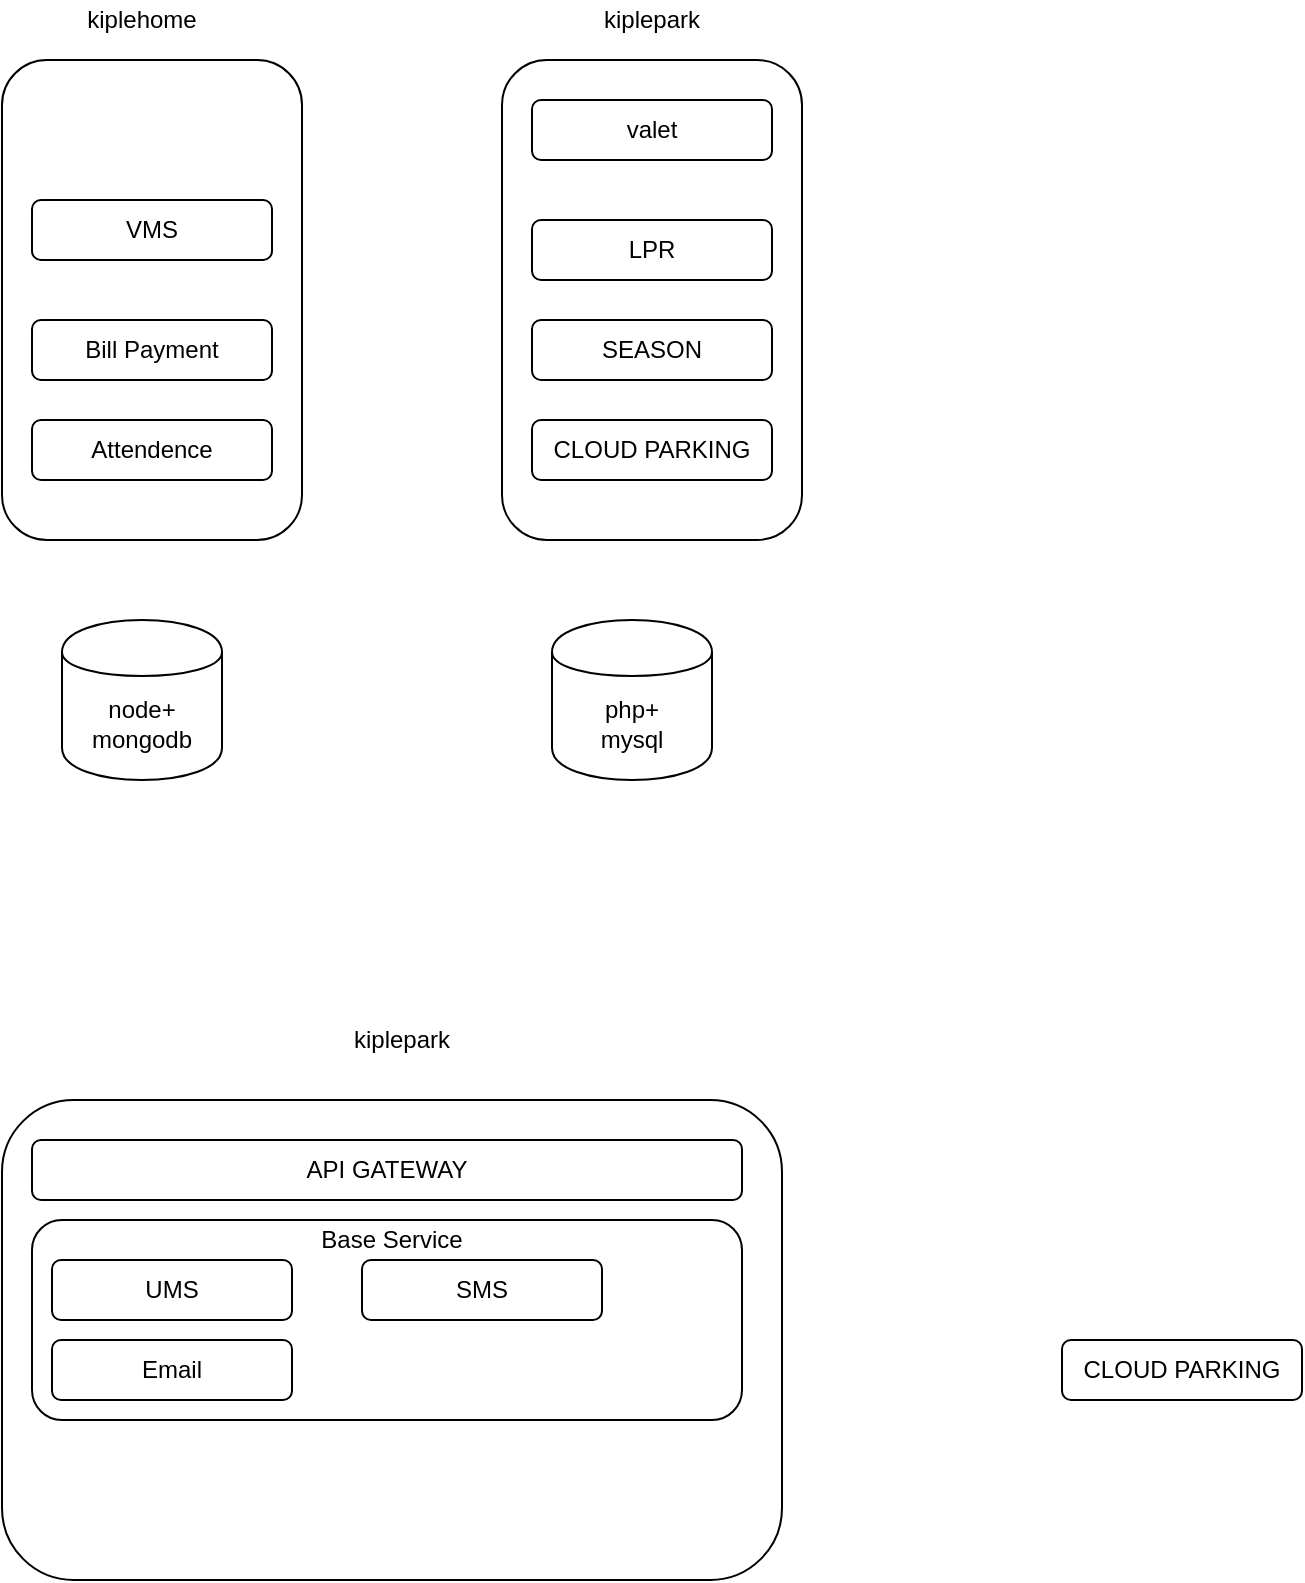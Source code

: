 <mxfile version="12.3.8" type="github" pages="2"><diagram id="0H-zC2-0R3sZy4OjrHl7" name="第 1 页"><mxGraphModel dx="854" dy="424" grid="1" gridSize="10" guides="1" tooltips="1" connect="1" arrows="1" fold="1" page="1" pageScale="1" pageWidth="827" pageHeight="1169" math="0" shadow="0"><root><mxCell id="0"/><mxCell id="1" parent="0"/><mxCell id="Smt2OXMbTNINIB3azjr3-1" value="" style="rounded=1;whiteSpace=wrap;html=1;" vertex="1" parent="1"><mxGeometry x="130" y="60" width="150" height="240" as="geometry"/></mxCell><mxCell id="Smt2OXMbTNINIB3azjr3-2" value="" style="rounded=1;whiteSpace=wrap;html=1;" vertex="1" parent="1"><mxGeometry x="380" y="60" width="150" height="240" as="geometry"/></mxCell><mxCell id="Smt2OXMbTNINIB3azjr3-3" value="kiplehome" style="text;html=1;strokeColor=none;fillColor=none;align=center;verticalAlign=middle;whiteSpace=wrap;rounded=0;" vertex="1" parent="1"><mxGeometry x="150" y="30" width="100" height="20" as="geometry"/></mxCell><mxCell id="Smt2OXMbTNINIB3azjr3-4" value="kiplepark" style="text;html=1;strokeColor=none;fillColor=none;align=center;verticalAlign=middle;whiteSpace=wrap;rounded=0;" vertex="1" parent="1"><mxGeometry x="405" y="30" width="100" height="20" as="geometry"/></mxCell><mxCell id="Smt2OXMbTNINIB3azjr3-6" value="VMS" style="rounded=1;whiteSpace=wrap;html=1;" vertex="1" parent="1"><mxGeometry x="145" y="130" width="120" height="30" as="geometry"/></mxCell><mxCell id="Smt2OXMbTNINIB3azjr3-7" value="Bill Payment" style="rounded=1;whiteSpace=wrap;html=1;" vertex="1" parent="1"><mxGeometry x="145" y="190" width="120" height="30" as="geometry"/></mxCell><mxCell id="Smt2OXMbTNINIB3azjr3-9" value="Attendence" style="rounded=1;whiteSpace=wrap;html=1;" vertex="1" parent="1"><mxGeometry x="145" y="240" width="120" height="30" as="geometry"/></mxCell><mxCell id="Smt2OXMbTNINIB3azjr3-12" value="valet" style="rounded=1;whiteSpace=wrap;html=1;" vertex="1" parent="1"><mxGeometry x="395" y="80" width="120" height="30" as="geometry"/></mxCell><mxCell id="Smt2OXMbTNINIB3azjr3-13" value="LPR" style="rounded=1;whiteSpace=wrap;html=1;" vertex="1" parent="1"><mxGeometry x="395" y="140" width="120" height="30" as="geometry"/></mxCell><mxCell id="Smt2OXMbTNINIB3azjr3-14" value="SEASON" style="rounded=1;whiteSpace=wrap;html=1;" vertex="1" parent="1"><mxGeometry x="395" y="190" width="120" height="30" as="geometry"/></mxCell><mxCell id="Smt2OXMbTNINIB3azjr3-17" value="CLOUD PARKING" style="rounded=1;whiteSpace=wrap;html=1;" vertex="1" parent="1"><mxGeometry x="395" y="240" width="120" height="30" as="geometry"/></mxCell><mxCell id="Smt2OXMbTNINIB3azjr3-18" value="" style="rounded=1;whiteSpace=wrap;html=1;" vertex="1" parent="1"><mxGeometry x="130" y="580" width="390" height="240" as="geometry"/></mxCell><mxCell id="Smt2OXMbTNINIB3azjr3-19" value="kiplepark" style="text;html=1;strokeColor=none;fillColor=none;align=center;verticalAlign=middle;whiteSpace=wrap;rounded=0;" vertex="1" parent="1"><mxGeometry x="280" y="540" width="100" height="20" as="geometry"/></mxCell><mxCell id="Smt2OXMbTNINIB3azjr3-20" value="API GATEWAY" style="rounded=1;whiteSpace=wrap;html=1;" vertex="1" parent="1"><mxGeometry x="145" y="600" width="355" height="30" as="geometry"/></mxCell><mxCell id="Smt2OXMbTNINIB3azjr3-21" value="" style="rounded=1;whiteSpace=wrap;html=1;" vertex="1" parent="1"><mxGeometry x="145" y="640" width="355" height="100" as="geometry"/></mxCell><mxCell id="Smt2OXMbTNINIB3azjr3-22" value="UMS" style="rounded=1;whiteSpace=wrap;html=1;" vertex="1" parent="1"><mxGeometry x="155" y="660" width="120" height="30" as="geometry"/></mxCell><mxCell id="Smt2OXMbTNINIB3azjr3-23" value="CLOUD PARKING" style="rounded=1;whiteSpace=wrap;html=1;" vertex="1" parent="1"><mxGeometry x="660" y="700" width="120" height="30" as="geometry"/></mxCell><mxCell id="Smt2OXMbTNINIB3azjr3-24" value="Base Service" style="text;html=1;strokeColor=none;fillColor=none;align=center;verticalAlign=middle;whiteSpace=wrap;rounded=0;" vertex="1" parent="1"><mxGeometry x="285" y="640" width="80" height="20" as="geometry"/></mxCell><mxCell id="Smt2OXMbTNINIB3azjr3-25" value="Email" style="rounded=1;whiteSpace=wrap;html=1;" vertex="1" parent="1"><mxGeometry x="155" y="700" width="120" height="30" as="geometry"/></mxCell><mxCell id="Smt2OXMbTNINIB3azjr3-26" value="SMS" style="rounded=1;whiteSpace=wrap;html=1;" vertex="1" parent="1"><mxGeometry x="310" y="660" width="120" height="30" as="geometry"/></mxCell><mxCell id="Smt2OXMbTNINIB3azjr3-29" value="node+&lt;br&gt;mongodb" style="shape=cylinder;whiteSpace=wrap;html=1;boundedLbl=1;backgroundOutline=1;" vertex="1" parent="1"><mxGeometry x="160" y="340" width="80" height="80" as="geometry"/></mxCell><mxCell id="Smt2OXMbTNINIB3azjr3-30" value="php+&lt;br&gt;mysql" style="shape=cylinder;whiteSpace=wrap;html=1;boundedLbl=1;backgroundOutline=1;" vertex="1" parent="1"><mxGeometry x="405" y="340" width="80" height="80" as="geometry"/></mxCell></root></mxGraphModel></diagram><diagram id="cUeJUDqJahE6cD4y8AzB" name="第 2 页"><mxGraphModel dx="1832" dy="1668" grid="1" gridSize="10" guides="1" tooltips="1" connect="1" arrows="1" fold="1" page="1" pageScale="1" pageWidth="827" pageHeight="1169" math="0" shadow="0"><root><mxCell id="eZUKuvoRVgsEIbDF9PON-0"/><mxCell id="eZUKuvoRVgsEIbDF9PON-1" parent="eZUKuvoRVgsEIbDF9PON-0"/><mxCell id="eZUKuvoRVgsEIbDF9PON-11" style="edgeStyle=orthogonalEdgeStyle;rounded=0;orthogonalLoop=1;jettySize=auto;html=1;exitX=0.5;exitY=1;exitDx=0;exitDy=0;" edge="1" parent="eZUKuvoRVgsEIbDF9PON-1" source="eZUKuvoRVgsEIbDF9PON-2" target="eZUKuvoRVgsEIbDF9PON-3"><mxGeometry relative="1" as="geometry"/></mxCell><mxCell id="eZUKuvoRVgsEIbDF9PON-12" style="edgeStyle=orthogonalEdgeStyle;rounded=0;orthogonalLoop=1;jettySize=auto;html=1;entryX=0.5;entryY=0;entryDx=0;entryDy=0;" edge="1" parent="eZUKuvoRVgsEIbDF9PON-1"><mxGeometry relative="1" as="geometry"><mxPoint x="310" y="205" as="sourcePoint"/><mxPoint x="499.667" y="274.667" as="targetPoint"/><Array as="points"><mxPoint x="310" y="235"/><mxPoint x="500" y="235"/></Array></mxGeometry></mxCell><mxCell id="eZUKuvoRVgsEIbDF9PON-13" style="edgeStyle=orthogonalEdgeStyle;rounded=0;orthogonalLoop=1;jettySize=auto;html=1;" edge="1" parent="eZUKuvoRVgsEIbDF9PON-1" source="eZUKuvoRVgsEIbDF9PON-2" target="eZUKuvoRVgsEIbDF9PON-4"><mxGeometry relative="1" as="geometry"/></mxCell><mxCell id="eZUKuvoRVgsEIbDF9PON-14" style="edgeStyle=orthogonalEdgeStyle;rounded=0;orthogonalLoop=1;jettySize=auto;html=1;entryX=0.5;entryY=0;entryDx=0;entryDy=0;" edge="1" parent="eZUKuvoRVgsEIbDF9PON-1" source="eZUKuvoRVgsEIbDF9PON-2" target="eZUKuvoRVgsEIbDF9PON-5"><mxGeometry relative="1" as="geometry"/></mxCell><mxCell id="eZUKuvoRVgsEIbDF9PON-41" style="edgeStyle=orthogonalEdgeStyle;rounded=0;orthogonalLoop=1;jettySize=auto;html=1;entryX=1;entryY=0.5;entryDx=0;entryDy=0;" edge="1" parent="eZUKuvoRVgsEIbDF9PON-1" source="eZUKuvoRVgsEIbDF9PON-2" target="eZUKuvoRVgsEIbDF9PON-39"><mxGeometry relative="1" as="geometry"/></mxCell><mxCell id="eZUKuvoRVgsEIbDF9PON-2" value="kiplebiz/webcash" style="rounded=1;whiteSpace=wrap;html=1;fillColor=#fa6800;strokeColor=#C73500;fontColor=#ffffff;" vertex="1" parent="eZUKuvoRVgsEIbDF9PON-1"><mxGeometry x="250" y="140" width="120" height="60" as="geometry"/></mxCell><mxCell id="eZUKuvoRVgsEIbDF9PON-3" value="waas" style="rounded=1;whiteSpace=wrap;html=1;fillColor=#d5e8d4;strokeColor=#82b366;" vertex="1" parent="eZUKuvoRVgsEIbDF9PON-1"><mxGeometry x="20" y="270" width="120" height="30" as="geometry"/></mxCell><mxCell id="eZUKuvoRVgsEIbDF9PON-4" value="user portal" style="rounded=1;whiteSpace=wrap;html=1;fillColor=#d5e8d4;strokeColor=#82b366;" vertex="1" parent="eZUKuvoRVgsEIbDF9PON-1"><mxGeometry x="160" y="270" width="120" height="30" as="geometry"/></mxCell><mxCell id="eZUKuvoRVgsEIbDF9PON-5" value="merchant portal" style="rounded=1;whiteSpace=wrap;html=1;fillColor=#d5e8d4;strokeColor=#82b366;" vertex="1" parent="eZUKuvoRVgsEIbDF9PON-1"><mxGeometry x="300" y="270" width="120" height="30" as="geometry"/></mxCell><mxCell id="eZUKuvoRVgsEIbDF9PON-6" value="admin/finance portal" style="rounded=1;whiteSpace=wrap;html=1;fillColor=#d5e8d4;strokeColor=#82b366;" vertex="1" parent="eZUKuvoRVgsEIbDF9PON-1"><mxGeometry x="440" y="270" width="120" height="30" as="geometry"/></mxCell><mxCell id="eZUKuvoRVgsEIbDF9PON-10" value="" style="edgeStyle=orthogonalEdgeStyle;rounded=0;orthogonalLoop=1;jettySize=auto;html=1;" edge="1" parent="eZUKuvoRVgsEIbDF9PON-1" source="eZUKuvoRVgsEIbDF9PON-7" target="eZUKuvoRVgsEIbDF9PON-2"><mxGeometry relative="1" as="geometry"/></mxCell><mxCell id="eZUKuvoRVgsEIbDF9PON-40" style="edgeStyle=orthogonalEdgeStyle;rounded=0;orthogonalLoop=1;jettySize=auto;html=1;entryX=1;entryY=0.5;entryDx=0;entryDy=0;" edge="1" parent="eZUKuvoRVgsEIbDF9PON-1" source="eZUKuvoRVgsEIbDF9PON-7" target="eZUKuvoRVgsEIbDF9PON-39"><mxGeometry relative="1" as="geometry"/></mxCell><mxCell id="eZUKuvoRVgsEIbDF9PON-7" value="ums" style="rounded=1;whiteSpace=wrap;html=1;fillColor=#ffff88;strokeColor=#36393d;" vertex="1" parent="eZUKuvoRVgsEIbDF9PON-1"><mxGeometry x="250" width="120" height="60" as="geometry"/></mxCell><mxCell id="eZUKuvoRVgsEIbDF9PON-9" value="" style="edgeStyle=orthogonalEdgeStyle;rounded=0;orthogonalLoop=1;jettySize=auto;html=1;" edge="1" parent="eZUKuvoRVgsEIbDF9PON-1" source="eZUKuvoRVgsEIbDF9PON-8" target="eZUKuvoRVgsEIbDF9PON-7"><mxGeometry relative="1" as="geometry"/></mxCell><mxCell id="eZUKuvoRVgsEIbDF9PON-8" value="kiplepay" style="rounded=1;whiteSpace=wrap;html=1;fillColor=#d5e8d4;strokeColor=#82b366;" vertex="1" parent="eZUKuvoRVgsEIbDF9PON-1"><mxGeometry x="250" y="-130" width="120" height="60" as="geometry"/></mxCell><mxCell id="eZUKuvoRVgsEIbDF9PON-33" style="edgeStyle=orthogonalEdgeStyle;rounded=0;orthogonalLoop=1;jettySize=auto;html=1;entryX=0;entryY=0.5;entryDx=0;entryDy=0;" edge="1" parent="eZUKuvoRVgsEIbDF9PON-1" source="eZUKuvoRVgsEIbDF9PON-15" target="eZUKuvoRVgsEIbDF9PON-16"><mxGeometry relative="1" as="geometry"/></mxCell><mxCell id="eZUKuvoRVgsEIbDF9PON-34" style="edgeStyle=orthogonalEdgeStyle;rounded=0;orthogonalLoop=1;jettySize=auto;html=1;entryX=0;entryY=0.5;entryDx=0;entryDy=0;" edge="1" parent="eZUKuvoRVgsEIbDF9PON-1" source="eZUKuvoRVgsEIbDF9PON-15" target="eZUKuvoRVgsEIbDF9PON-17"><mxGeometry relative="1" as="geometry"/></mxCell><mxCell id="eZUKuvoRVgsEIbDF9PON-35" style="edgeStyle=orthogonalEdgeStyle;rounded=0;orthogonalLoop=1;jettySize=auto;html=1;entryX=0;entryY=0.5;entryDx=0;entryDy=0;" edge="1" parent="eZUKuvoRVgsEIbDF9PON-1" source="eZUKuvoRVgsEIbDF9PON-15" target="eZUKuvoRVgsEIbDF9PON-18"><mxGeometry relative="1" as="geometry"/></mxCell><mxCell id="eZUKuvoRVgsEIbDF9PON-36" style="edgeStyle=orthogonalEdgeStyle;rounded=0;orthogonalLoop=1;jettySize=auto;html=1;entryX=0;entryY=0.5;entryDx=0;entryDy=0;" edge="1" parent="eZUKuvoRVgsEIbDF9PON-1" source="eZUKuvoRVgsEIbDF9PON-15" target="eZUKuvoRVgsEIbDF9PON-19"><mxGeometry relative="1" as="geometry"/></mxCell><mxCell id="eZUKuvoRVgsEIbDF9PON-38" style="edgeStyle=orthogonalEdgeStyle;rounded=0;orthogonalLoop=1;jettySize=auto;html=1;entryX=0;entryY=0.5;entryDx=0;entryDy=0;" edge="1" parent="eZUKuvoRVgsEIbDF9PON-1" source="eZUKuvoRVgsEIbDF9PON-15" target="eZUKuvoRVgsEIbDF9PON-20"><mxGeometry relative="1" as="geometry"/></mxCell><mxCell id="eZUKuvoRVgsEIbDF9PON-15" value="GateWay" style="rounded=1;whiteSpace=wrap;html=1;fillColor=#cdeb8b;strokeColor=#36393d;" vertex="1" parent="eZUKuvoRVgsEIbDF9PON-1"><mxGeometry x="640" y="180" width="120" height="60" as="geometry"/></mxCell><mxCell id="eZUKuvoRVgsEIbDF9PON-16" value="fpx/支付网关&lt;br&gt;[银行网关]" style="rounded=1;whiteSpace=wrap;html=1;fillColor=#cdeb8b;strokeColor=#36393d;" vertex="1" parent="eZUKuvoRVgsEIbDF9PON-1"><mxGeometry x="827" y="50" width="120" height="30" as="geometry"/></mxCell><mxCell id="eZUKuvoRVgsEIbDF9PON-17" value="wechat" style="rounded=1;whiteSpace=wrap;html=1;fillColor=#cdeb8b;strokeColor=#36393d;" vertex="1" parent="eZUKuvoRVgsEIbDF9PON-1"><mxGeometry x="827" y="115" width="120" height="30" as="geometry"/></mxCell><mxCell id="eZUKuvoRVgsEIbDF9PON-18" value="alipay" style="rounded=1;whiteSpace=wrap;html=1;fillColor=#cdeb8b;strokeColor=#36393d;" vertex="1" parent="eZUKuvoRVgsEIbDF9PON-1"><mxGeometry x="827" y="195" width="120" height="30" as="geometry"/></mxCell><mxCell id="eZUKuvoRVgsEIbDF9PON-19" value="kiplepaying" style="rounded=1;whiteSpace=wrap;html=1;fillColor=#cdeb8b;strokeColor=#36393d;" vertex="1" parent="eZUKuvoRVgsEIbDF9PON-1"><mxGeometry x="827" y="285" width="120" height="30" as="geometry"/></mxCell><mxCell id="eZUKuvoRVgsEIbDF9PON-24" value="" style="edgeStyle=orthogonalEdgeStyle;rounded=0;orthogonalLoop=1;jettySize=auto;html=1;" edge="1" parent="eZUKuvoRVgsEIbDF9PON-1" source="eZUKuvoRVgsEIbDF9PON-20" target="eZUKuvoRVgsEIbDF9PON-23"><mxGeometry relative="1" as="geometry"/></mxCell><mxCell id="eZUKuvoRVgsEIbDF9PON-20" value="&lt;span style=&quot;color: rgb(153, 153, 153); font-family: arial, &amp;quot;microsoft yahei&amp;quot;, &amp;quot;\\5fae软雅黑&amp;quot;, &amp;quot;\\5b8b体&amp;quot;, &amp;quot;malgun gothic&amp;quot;, meiryo, sans-serif; font-size: 14px; line-height: 21px;&quot;&gt;&lt;span class=&quot;Apple-converted-space&quot;&gt;&amp;nbsp;&lt;/span&gt;&lt;/span&gt;&lt;span class=&quot;typo&quot; style=&quot;box-sizing: border-box; color: rgb(51, 51, 51); font-family: arial, &amp;quot;microsoft yahei&amp;quot;, &amp;quot;\\5fae软雅黑&amp;quot;, &amp;quot;\\5b8b体&amp;quot;, &amp;quot;malgun gothic&amp;quot;, meiryo, sans-serif; font-size: 14px; line-height: 21px;&quot;&gt;credit card&lt;/span&gt;" style="rounded=1;whiteSpace=wrap;html=1;fillColor=#ffff88;strokeColor=#36393d;labelBackgroundColor=none;" vertex="1" parent="eZUKuvoRVgsEIbDF9PON-1"><mxGeometry x="827" y="350" width="120" height="30" as="geometry"/></mxCell><mxCell id="eZUKuvoRVgsEIbDF9PON-29" style="edgeStyle=orthogonalEdgeStyle;rounded=0;orthogonalLoop=1;jettySize=auto;html=1;entryX=0;entryY=0.75;entryDx=0;entryDy=0;" edge="1" parent="eZUKuvoRVgsEIbDF9PON-1" source="eZUKuvoRVgsEIbDF9PON-23" target="eZUKuvoRVgsEIbDF9PON-25"><mxGeometry relative="1" as="geometry"/></mxCell><mxCell id="eZUKuvoRVgsEIbDF9PON-30" style="edgeStyle=orthogonalEdgeStyle;rounded=0;orthogonalLoop=1;jettySize=auto;html=1;entryX=0;entryY=0.75;entryDx=0;entryDy=0;" edge="1" parent="eZUKuvoRVgsEIbDF9PON-1" source="eZUKuvoRVgsEIbDF9PON-23" target="eZUKuvoRVgsEIbDF9PON-26"><mxGeometry relative="1" as="geometry"/></mxCell><mxCell id="eZUKuvoRVgsEIbDF9PON-31" style="edgeStyle=orthogonalEdgeStyle;rounded=0;orthogonalLoop=1;jettySize=auto;html=1;entryX=0;entryY=0.5;entryDx=0;entryDy=0;" edge="1" parent="eZUKuvoRVgsEIbDF9PON-1" source="eZUKuvoRVgsEIbDF9PON-23" target="eZUKuvoRVgsEIbDF9PON-27"><mxGeometry relative="1" as="geometry"/></mxCell><mxCell id="eZUKuvoRVgsEIbDF9PON-32" style="edgeStyle=orthogonalEdgeStyle;rounded=0;orthogonalLoop=1;jettySize=auto;html=1;entryX=0;entryY=0.25;entryDx=0;entryDy=0;" edge="1" parent="eZUKuvoRVgsEIbDF9PON-1" source="eZUKuvoRVgsEIbDF9PON-23" target="eZUKuvoRVgsEIbDF9PON-28"><mxGeometry relative="1" as="geometry"/></mxCell><mxCell id="eZUKuvoRVgsEIbDF9PON-23" value="&lt;font color=&quot;#999999&quot; face=&quot;arial, microsoft yahei, \\5fae软雅黑, \\5b8b体, malgun gothic, meiryo, sans-serif&quot;&gt;&lt;span style=&quot;font-size: 14px;&quot;&gt;cc-gateway&lt;/span&gt;&lt;/font&gt;" style="rounded=1;whiteSpace=wrap;html=1;fillColor=#ffff88;strokeColor=#36393d;labelBackgroundColor=none;" vertex="1" parent="eZUKuvoRVgsEIbDF9PON-1"><mxGeometry x="1027" y="350" width="120" height="30" as="geometry"/></mxCell><mxCell id="eZUKuvoRVgsEIbDF9PON-25" value="&lt;font color=&quot;#999999&quot; face=&quot;arial, microsoft yahei, \\5fae软雅黑, \\5b8b体, malgun gothic, meiryo, sans-serif&quot;&gt;&lt;span style=&quot;font-size: 14px;&quot;&gt;ABGIN&lt;/span&gt;&lt;/font&gt;" style="rounded=1;whiteSpace=wrap;html=1;fillColor=#ffff88;strokeColor=#36393d;labelBackgroundColor=none;" vertex="1" parent="eZUKuvoRVgsEIbDF9PON-1"><mxGeometry x="1200" y="270" width="120" height="30" as="geometry"/></mxCell><mxCell id="eZUKuvoRVgsEIbDF9PON-26" value="&lt;font color=&quot;#999999&quot; face=&quot;arial, microsoft yahei, \\5fae软雅黑, \\5b8b体, malgun gothic, meiryo, sans-serif&quot;&gt;&lt;span style=&quot;font-size: 14px;&quot;&gt;ALll&lt;/span&gt;&lt;/font&gt;" style="rounded=1;whiteSpace=wrap;html=1;fillColor=#ffff88;strokeColor=#36393d;labelBackgroundColor=none;" vertex="1" parent="eZUKuvoRVgsEIbDF9PON-1"><mxGeometry x="1200" y="320" width="120" height="30" as="geometry"/></mxCell><mxCell id="eZUKuvoRVgsEIbDF9PON-27" value="&lt;font color=&quot;#999999&quot; face=&quot;arial, microsoft yahei, \\5fae软雅黑, \\5b8b体, malgun gothic, meiryo, sans-serif&quot;&gt;&lt;span style=&quot;font-size: 14px;&quot;&gt;MIGS&lt;/span&gt;&lt;/font&gt;" style="rounded=1;whiteSpace=wrap;html=1;fillColor=#ffff88;strokeColor=#36393d;labelBackgroundColor=none;" vertex="1" parent="eZUKuvoRVgsEIbDF9PON-1"><mxGeometry x="1200" y="380" width="120" height="30" as="geometry"/></mxCell><mxCell id="eZUKuvoRVgsEIbDF9PON-28" value="&lt;font color=&quot;#999999&quot; face=&quot;arial, microsoft yahei, \\5fae软雅黑, \\5b8b体, malgun gothic, meiryo, sans-serif&quot;&gt;&lt;span style=&quot;font-size: 14px;&quot;&gt;MRGS&lt;/span&gt;&lt;/font&gt;" style="rounded=1;whiteSpace=wrap;html=1;fillColor=#ffff88;strokeColor=#36393d;labelBackgroundColor=none;" vertex="1" parent="eZUKuvoRVgsEIbDF9PON-1"><mxGeometry x="1200" y="430" width="120" height="30" as="geometry"/></mxCell><mxCell id="eZUKuvoRVgsEIbDF9PON-39" value="database" style="shape=cylinder;whiteSpace=wrap;html=1;boundedLbl=1;backgroundOutline=1;fillColor=#f9f7ed;strokeColor=#36393d;" vertex="1" parent="eZUKuvoRVgsEIbDF9PON-1"><mxGeometry x="-140" y="75" width="70" height="80" as="geometry"/></mxCell><mxCell id="eZUKuvoRVgsEIbDF9PON-42" value="share database" style="text;html=1;strokeColor=none;fillColor=none;align=center;verticalAlign=middle;whiteSpace=wrap;rounded=0;" vertex="1" parent="eZUKuvoRVgsEIbDF9PON-1"><mxGeometry x="-40" y="95" width="90" height="20" as="geometry"/></mxCell></root></mxGraphModel></diagram></mxfile>